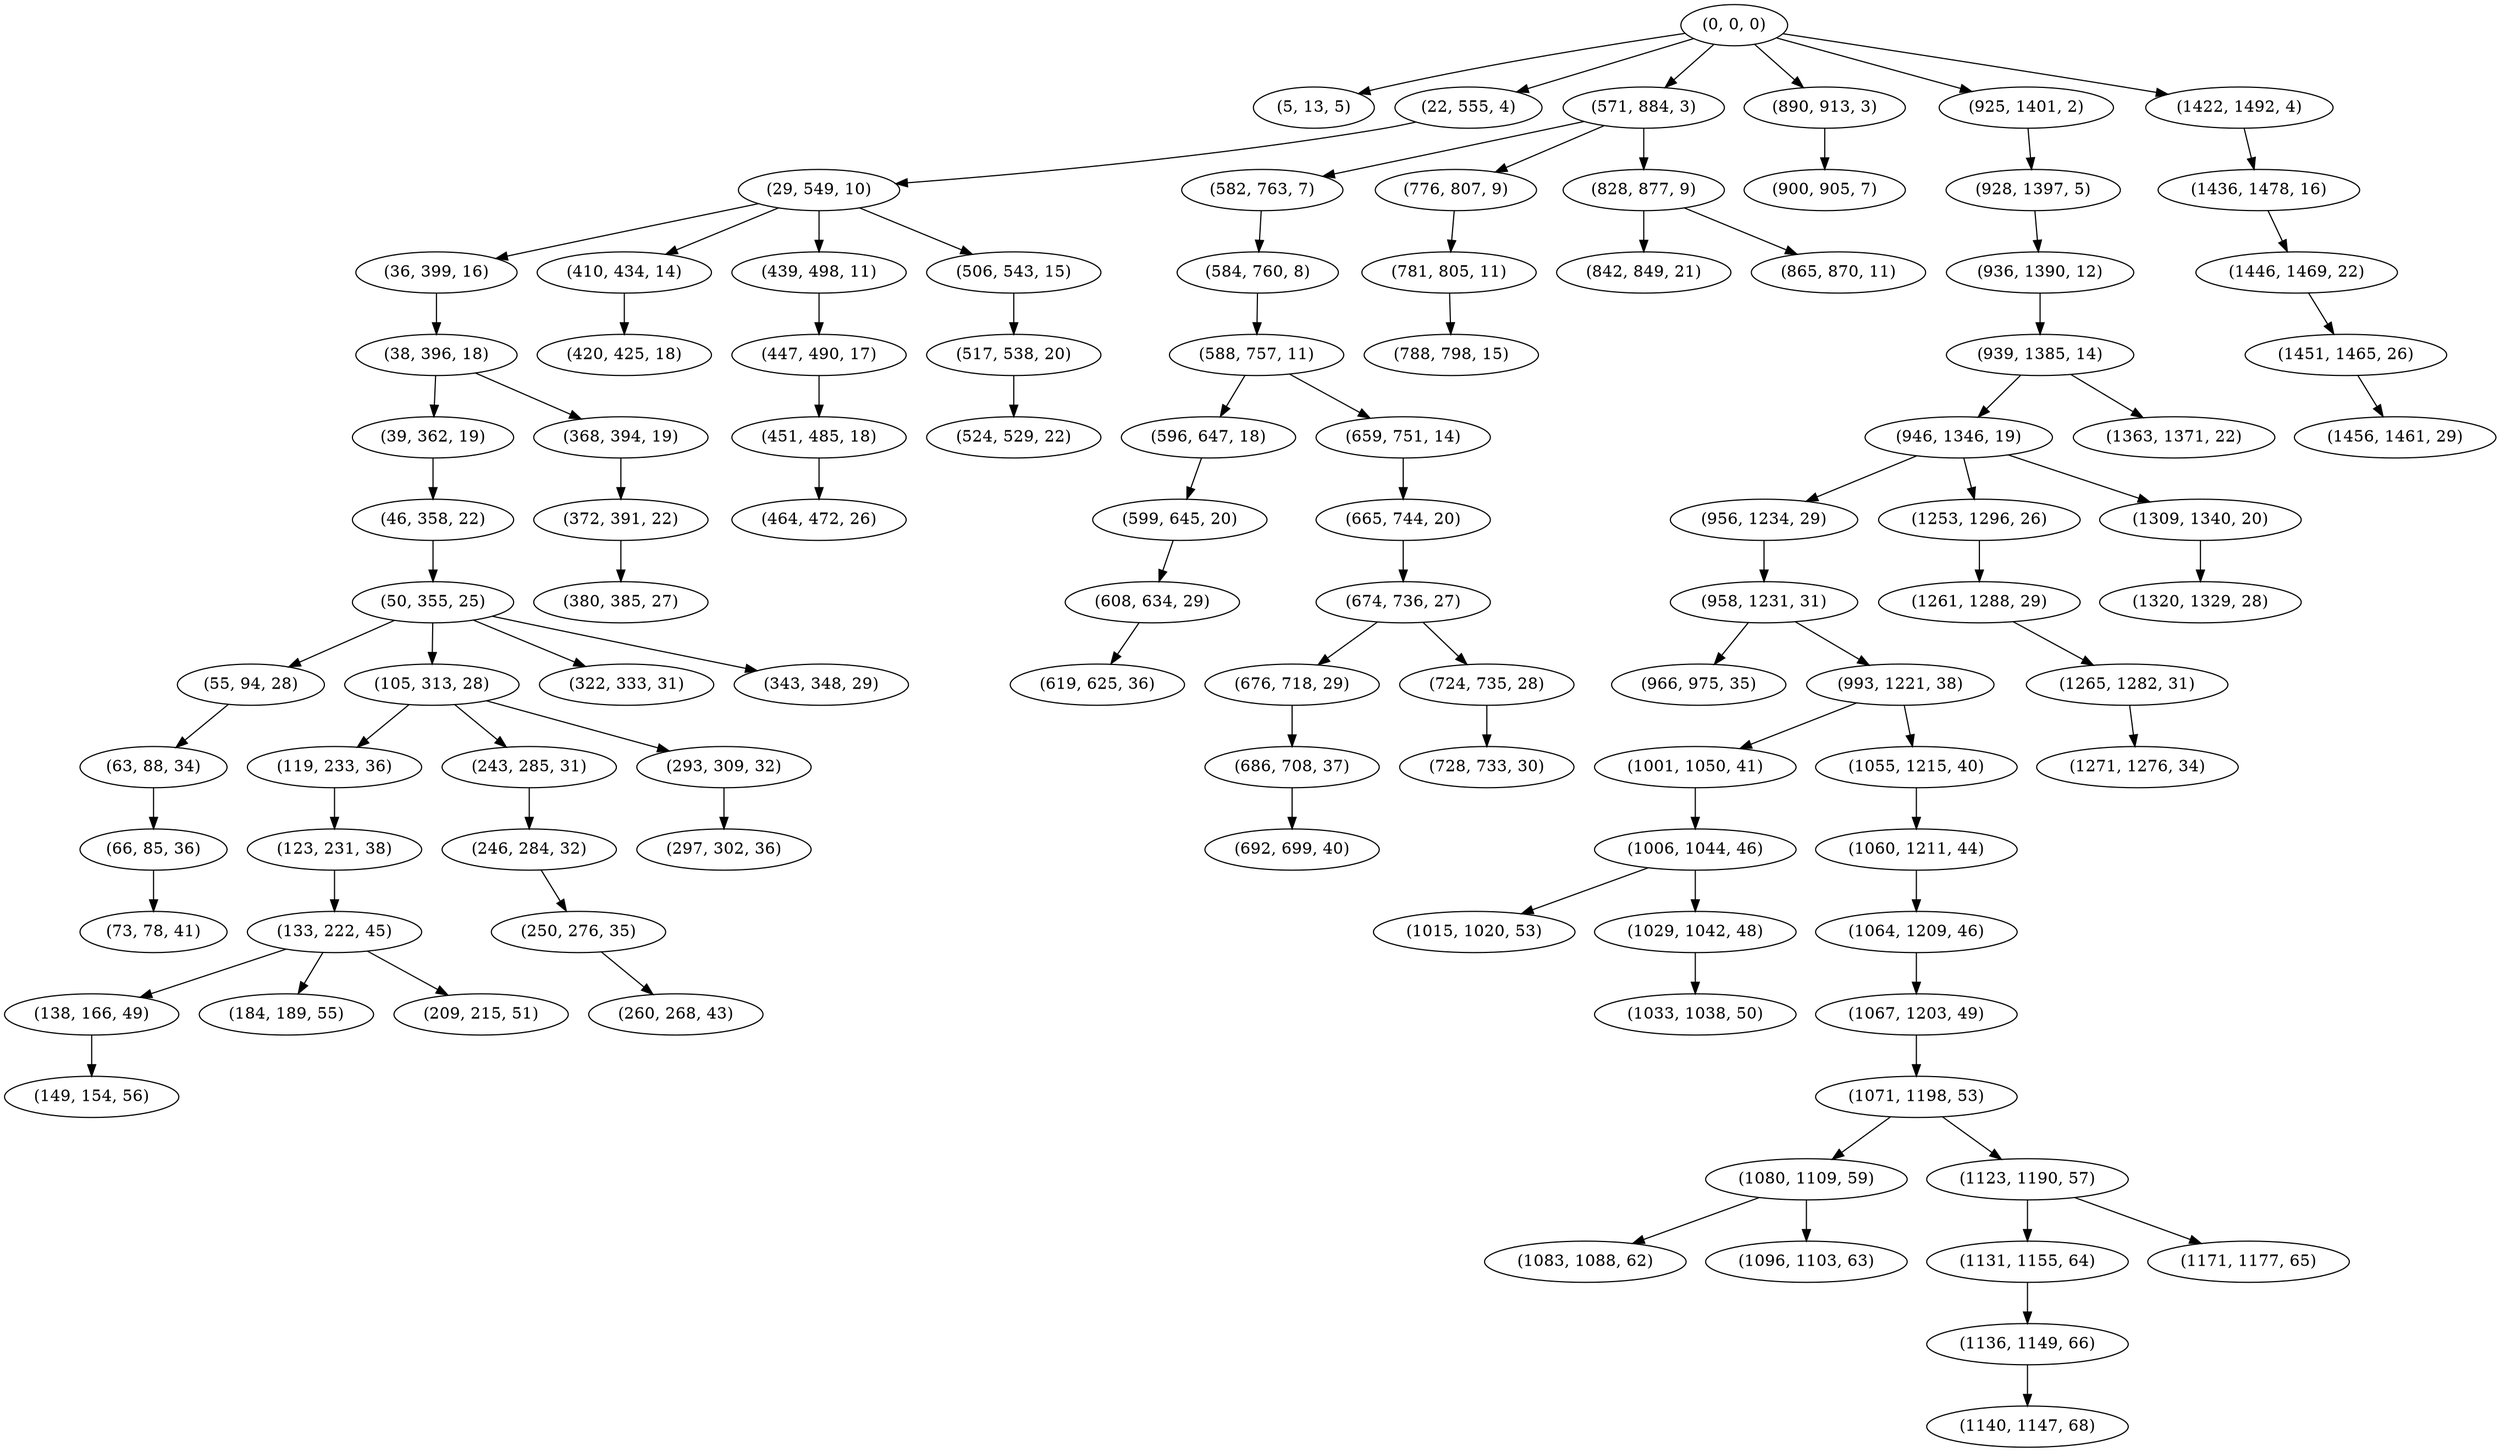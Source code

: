 digraph tree {
    "(0, 0, 0)";
    "(5, 13, 5)";
    "(22, 555, 4)";
    "(29, 549, 10)";
    "(36, 399, 16)";
    "(38, 396, 18)";
    "(39, 362, 19)";
    "(46, 358, 22)";
    "(50, 355, 25)";
    "(55, 94, 28)";
    "(63, 88, 34)";
    "(66, 85, 36)";
    "(73, 78, 41)";
    "(105, 313, 28)";
    "(119, 233, 36)";
    "(123, 231, 38)";
    "(133, 222, 45)";
    "(138, 166, 49)";
    "(149, 154, 56)";
    "(184, 189, 55)";
    "(209, 215, 51)";
    "(243, 285, 31)";
    "(246, 284, 32)";
    "(250, 276, 35)";
    "(260, 268, 43)";
    "(293, 309, 32)";
    "(297, 302, 36)";
    "(322, 333, 31)";
    "(343, 348, 29)";
    "(368, 394, 19)";
    "(372, 391, 22)";
    "(380, 385, 27)";
    "(410, 434, 14)";
    "(420, 425, 18)";
    "(439, 498, 11)";
    "(447, 490, 17)";
    "(451, 485, 18)";
    "(464, 472, 26)";
    "(506, 543, 15)";
    "(517, 538, 20)";
    "(524, 529, 22)";
    "(571, 884, 3)";
    "(582, 763, 7)";
    "(584, 760, 8)";
    "(588, 757, 11)";
    "(596, 647, 18)";
    "(599, 645, 20)";
    "(608, 634, 29)";
    "(619, 625, 36)";
    "(659, 751, 14)";
    "(665, 744, 20)";
    "(674, 736, 27)";
    "(676, 718, 29)";
    "(686, 708, 37)";
    "(692, 699, 40)";
    "(724, 735, 28)";
    "(728, 733, 30)";
    "(776, 807, 9)";
    "(781, 805, 11)";
    "(788, 798, 15)";
    "(828, 877, 9)";
    "(842, 849, 21)";
    "(865, 870, 11)";
    "(890, 913, 3)";
    "(900, 905, 7)";
    "(925, 1401, 2)";
    "(928, 1397, 5)";
    "(936, 1390, 12)";
    "(939, 1385, 14)";
    "(946, 1346, 19)";
    "(956, 1234, 29)";
    "(958, 1231, 31)";
    "(966, 975, 35)";
    "(993, 1221, 38)";
    "(1001, 1050, 41)";
    "(1006, 1044, 46)";
    "(1015, 1020, 53)";
    "(1029, 1042, 48)";
    "(1033, 1038, 50)";
    "(1055, 1215, 40)";
    "(1060, 1211, 44)";
    "(1064, 1209, 46)";
    "(1067, 1203, 49)";
    "(1071, 1198, 53)";
    "(1080, 1109, 59)";
    "(1083, 1088, 62)";
    "(1096, 1103, 63)";
    "(1123, 1190, 57)";
    "(1131, 1155, 64)";
    "(1136, 1149, 66)";
    "(1140, 1147, 68)";
    "(1171, 1177, 65)";
    "(1253, 1296, 26)";
    "(1261, 1288, 29)";
    "(1265, 1282, 31)";
    "(1271, 1276, 34)";
    "(1309, 1340, 20)";
    "(1320, 1329, 28)";
    "(1363, 1371, 22)";
    "(1422, 1492, 4)";
    "(1436, 1478, 16)";
    "(1446, 1469, 22)";
    "(1451, 1465, 26)";
    "(1456, 1461, 29)";
    "(0, 0, 0)" -> "(5, 13, 5)";
    "(0, 0, 0)" -> "(22, 555, 4)";
    "(0, 0, 0)" -> "(571, 884, 3)";
    "(0, 0, 0)" -> "(890, 913, 3)";
    "(0, 0, 0)" -> "(925, 1401, 2)";
    "(0, 0, 0)" -> "(1422, 1492, 4)";
    "(22, 555, 4)" -> "(29, 549, 10)";
    "(29, 549, 10)" -> "(36, 399, 16)";
    "(29, 549, 10)" -> "(410, 434, 14)";
    "(29, 549, 10)" -> "(439, 498, 11)";
    "(29, 549, 10)" -> "(506, 543, 15)";
    "(36, 399, 16)" -> "(38, 396, 18)";
    "(38, 396, 18)" -> "(39, 362, 19)";
    "(38, 396, 18)" -> "(368, 394, 19)";
    "(39, 362, 19)" -> "(46, 358, 22)";
    "(46, 358, 22)" -> "(50, 355, 25)";
    "(50, 355, 25)" -> "(55, 94, 28)";
    "(50, 355, 25)" -> "(105, 313, 28)";
    "(50, 355, 25)" -> "(322, 333, 31)";
    "(50, 355, 25)" -> "(343, 348, 29)";
    "(55, 94, 28)" -> "(63, 88, 34)";
    "(63, 88, 34)" -> "(66, 85, 36)";
    "(66, 85, 36)" -> "(73, 78, 41)";
    "(105, 313, 28)" -> "(119, 233, 36)";
    "(105, 313, 28)" -> "(243, 285, 31)";
    "(105, 313, 28)" -> "(293, 309, 32)";
    "(119, 233, 36)" -> "(123, 231, 38)";
    "(123, 231, 38)" -> "(133, 222, 45)";
    "(133, 222, 45)" -> "(138, 166, 49)";
    "(133, 222, 45)" -> "(184, 189, 55)";
    "(133, 222, 45)" -> "(209, 215, 51)";
    "(138, 166, 49)" -> "(149, 154, 56)";
    "(243, 285, 31)" -> "(246, 284, 32)";
    "(246, 284, 32)" -> "(250, 276, 35)";
    "(250, 276, 35)" -> "(260, 268, 43)";
    "(293, 309, 32)" -> "(297, 302, 36)";
    "(368, 394, 19)" -> "(372, 391, 22)";
    "(372, 391, 22)" -> "(380, 385, 27)";
    "(410, 434, 14)" -> "(420, 425, 18)";
    "(439, 498, 11)" -> "(447, 490, 17)";
    "(447, 490, 17)" -> "(451, 485, 18)";
    "(451, 485, 18)" -> "(464, 472, 26)";
    "(506, 543, 15)" -> "(517, 538, 20)";
    "(517, 538, 20)" -> "(524, 529, 22)";
    "(571, 884, 3)" -> "(582, 763, 7)";
    "(571, 884, 3)" -> "(776, 807, 9)";
    "(571, 884, 3)" -> "(828, 877, 9)";
    "(582, 763, 7)" -> "(584, 760, 8)";
    "(584, 760, 8)" -> "(588, 757, 11)";
    "(588, 757, 11)" -> "(596, 647, 18)";
    "(588, 757, 11)" -> "(659, 751, 14)";
    "(596, 647, 18)" -> "(599, 645, 20)";
    "(599, 645, 20)" -> "(608, 634, 29)";
    "(608, 634, 29)" -> "(619, 625, 36)";
    "(659, 751, 14)" -> "(665, 744, 20)";
    "(665, 744, 20)" -> "(674, 736, 27)";
    "(674, 736, 27)" -> "(676, 718, 29)";
    "(674, 736, 27)" -> "(724, 735, 28)";
    "(676, 718, 29)" -> "(686, 708, 37)";
    "(686, 708, 37)" -> "(692, 699, 40)";
    "(724, 735, 28)" -> "(728, 733, 30)";
    "(776, 807, 9)" -> "(781, 805, 11)";
    "(781, 805, 11)" -> "(788, 798, 15)";
    "(828, 877, 9)" -> "(842, 849, 21)";
    "(828, 877, 9)" -> "(865, 870, 11)";
    "(890, 913, 3)" -> "(900, 905, 7)";
    "(925, 1401, 2)" -> "(928, 1397, 5)";
    "(928, 1397, 5)" -> "(936, 1390, 12)";
    "(936, 1390, 12)" -> "(939, 1385, 14)";
    "(939, 1385, 14)" -> "(946, 1346, 19)";
    "(939, 1385, 14)" -> "(1363, 1371, 22)";
    "(946, 1346, 19)" -> "(956, 1234, 29)";
    "(946, 1346, 19)" -> "(1253, 1296, 26)";
    "(946, 1346, 19)" -> "(1309, 1340, 20)";
    "(956, 1234, 29)" -> "(958, 1231, 31)";
    "(958, 1231, 31)" -> "(966, 975, 35)";
    "(958, 1231, 31)" -> "(993, 1221, 38)";
    "(993, 1221, 38)" -> "(1001, 1050, 41)";
    "(993, 1221, 38)" -> "(1055, 1215, 40)";
    "(1001, 1050, 41)" -> "(1006, 1044, 46)";
    "(1006, 1044, 46)" -> "(1015, 1020, 53)";
    "(1006, 1044, 46)" -> "(1029, 1042, 48)";
    "(1029, 1042, 48)" -> "(1033, 1038, 50)";
    "(1055, 1215, 40)" -> "(1060, 1211, 44)";
    "(1060, 1211, 44)" -> "(1064, 1209, 46)";
    "(1064, 1209, 46)" -> "(1067, 1203, 49)";
    "(1067, 1203, 49)" -> "(1071, 1198, 53)";
    "(1071, 1198, 53)" -> "(1080, 1109, 59)";
    "(1071, 1198, 53)" -> "(1123, 1190, 57)";
    "(1080, 1109, 59)" -> "(1083, 1088, 62)";
    "(1080, 1109, 59)" -> "(1096, 1103, 63)";
    "(1123, 1190, 57)" -> "(1131, 1155, 64)";
    "(1123, 1190, 57)" -> "(1171, 1177, 65)";
    "(1131, 1155, 64)" -> "(1136, 1149, 66)";
    "(1136, 1149, 66)" -> "(1140, 1147, 68)";
    "(1253, 1296, 26)" -> "(1261, 1288, 29)";
    "(1261, 1288, 29)" -> "(1265, 1282, 31)";
    "(1265, 1282, 31)" -> "(1271, 1276, 34)";
    "(1309, 1340, 20)" -> "(1320, 1329, 28)";
    "(1422, 1492, 4)" -> "(1436, 1478, 16)";
    "(1436, 1478, 16)" -> "(1446, 1469, 22)";
    "(1446, 1469, 22)" -> "(1451, 1465, 26)";
    "(1451, 1465, 26)" -> "(1456, 1461, 29)";
}
